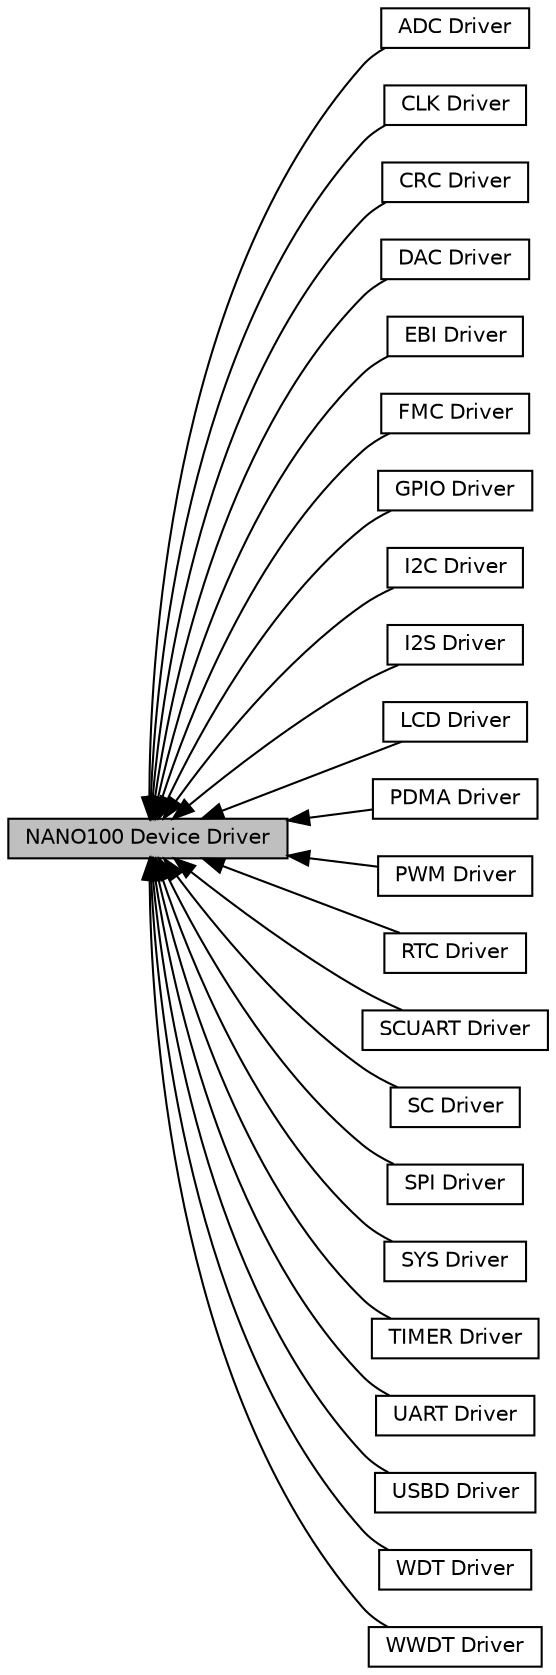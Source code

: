 digraph "NANO100 Device Driver"
{
  edge [fontname="Helvetica",fontsize="10",labelfontname="Helvetica",labelfontsize="10"];
  node [fontname="Helvetica",fontsize="10",shape=box];
  rankdir=LR;
  Node2 [label="ADC Driver",height=0.2,width=0.4,color="black", fillcolor="white", style="filled",URL="$df/dcc/group___n_a_n_o100___a_d_c___driver.html",tooltip=" "];
  Node3 [label="CLK Driver",height=0.2,width=0.4,color="black", fillcolor="white", style="filled",URL="$d3/d0b/group___n_a_n_o100___c_l_k___driver.html",tooltip=" "];
  Node4 [label="CRC Driver",height=0.2,width=0.4,color="black", fillcolor="white", style="filled",URL="$d2/d25/group___n_a_n_o100___c_r_c___driver.html",tooltip=" "];
  Node5 [label="DAC Driver",height=0.2,width=0.4,color="black", fillcolor="white", style="filled",URL="$d0/d82/group___n_a_n_o100___d_a_c___driver.html",tooltip=" "];
  Node1 [label="NANO100 Device Driver",height=0.2,width=0.4,color="black", fillcolor="grey75", style="filled", fontcolor="black",tooltip=" "];
  Node6 [label="EBI Driver",height=0.2,width=0.4,color="black", fillcolor="white", style="filled",URL="$de/d1c/group___n_a_n_o100___e_b_i___driver.html",tooltip=" "];
  Node7 [label="FMC Driver",height=0.2,width=0.4,color="black", fillcolor="white", style="filled",URL="$dc/d6b/group___n_a_n_o100___f_m_c___driver.html",tooltip=" "];
  Node8 [label="GPIO Driver",height=0.2,width=0.4,color="black", fillcolor="white", style="filled",URL="$d9/d0d/group___n_a_n_o100___g_p_i_o___driver.html",tooltip=" "];
  Node9 [label="I2C Driver",height=0.2,width=0.4,color="black", fillcolor="white", style="filled",URL="$d8/d0a/group___n_a_n_o100___i2_c___driver.html",tooltip=" "];
  Node10 [label="I2S Driver",height=0.2,width=0.4,color="black", fillcolor="white", style="filled",URL="$dc/df5/group___n_a_n_o100___i2_s___driver.html",tooltip=" "];
  Node11 [label="LCD Driver",height=0.2,width=0.4,color="black", fillcolor="white", style="filled",URL="$de/db2/group___n_a_n_o100___l_c_d___driver.html",tooltip=" "];
  Node12 [label="PDMA Driver",height=0.2,width=0.4,color="black", fillcolor="white", style="filled",URL="$df/df8/group___n_a_n_o100___p_d_m_a___driver.html",tooltip=" "];
  Node13 [label="PWM Driver",height=0.2,width=0.4,color="black", fillcolor="white", style="filled",URL="$db/da7/group___n_a_n_o100___p_w_m___driver.html",tooltip=" "];
  Node14 [label="RTC Driver",height=0.2,width=0.4,color="black", fillcolor="white", style="filled",URL="$d6/d26/group___n_a_n_o100___r_t_c___driver.html",tooltip=" "];
  Node16 [label="SCUART Driver",height=0.2,width=0.4,color="black", fillcolor="white", style="filled",URL="$d8/d0d/group___n_a_n_o100___s_c_u_a_r_t___driver.html",tooltip=" "];
  Node15 [label="SC Driver",height=0.2,width=0.4,color="black", fillcolor="white", style="filled",URL="$d5/d20/group___n_a_n_o100___s_c___driver.html",tooltip=" "];
  Node17 [label="SPI Driver",height=0.2,width=0.4,color="black", fillcolor="white", style="filled",URL="$dd/dd9/group___n_a_n_o100___s_p_i___driver.html",tooltip=" "];
  Node18 [label="SYS Driver",height=0.2,width=0.4,color="black", fillcolor="white", style="filled",URL="$d2/df4/group___n_a_n_o100___s_y_s___driver.html",tooltip=" "];
  Node19 [label="TIMER Driver",height=0.2,width=0.4,color="black", fillcolor="white", style="filled",URL="$d4/d3b/group___n_a_n_o100___t_i_m_e_r___driver.html",tooltip=" "];
  Node20 [label="UART Driver",height=0.2,width=0.4,color="black", fillcolor="white", style="filled",URL="$d1/da5/group___n_a_n_o100___u_a_r_t___driver.html",tooltip=" "];
  Node21 [label="USBD Driver",height=0.2,width=0.4,color="black", fillcolor="white", style="filled",URL="$de/ddf/group___n_a_n_o100___u_s_b_d___driver.html",tooltip=" "];
  Node22 [label="WDT Driver",height=0.2,width=0.4,color="black", fillcolor="white", style="filled",URL="$df/d7f/group___n_a_n_o100___w_d_t___driver.html",tooltip=" "];
  Node23 [label="WWDT Driver",height=0.2,width=0.4,color="black", fillcolor="white", style="filled",URL="$d6/d5c/group___n_a_n_o100___w_w_d_t___driver.html",tooltip=" "];
  Node1->Node2 [shape=plaintext, dir="back", style="solid"];
  Node1->Node3 [shape=plaintext, dir="back", style="solid"];
  Node1->Node4 [shape=plaintext, dir="back", style="solid"];
  Node1->Node5 [shape=plaintext, dir="back", style="solid"];
  Node1->Node6 [shape=plaintext, dir="back", style="solid"];
  Node1->Node7 [shape=plaintext, dir="back", style="solid"];
  Node1->Node8 [shape=plaintext, dir="back", style="solid"];
  Node1->Node9 [shape=plaintext, dir="back", style="solid"];
  Node1->Node10 [shape=plaintext, dir="back", style="solid"];
  Node1->Node11 [shape=plaintext, dir="back", style="solid"];
  Node1->Node12 [shape=plaintext, dir="back", style="solid"];
  Node1->Node13 [shape=plaintext, dir="back", style="solid"];
  Node1->Node14 [shape=plaintext, dir="back", style="solid"];
  Node1->Node15 [shape=plaintext, dir="back", style="solid"];
  Node1->Node16 [shape=plaintext, dir="back", style="solid"];
  Node1->Node17 [shape=plaintext, dir="back", style="solid"];
  Node1->Node18 [shape=plaintext, dir="back", style="solid"];
  Node1->Node19 [shape=plaintext, dir="back", style="solid"];
  Node1->Node20 [shape=plaintext, dir="back", style="solid"];
  Node1->Node21 [shape=plaintext, dir="back", style="solid"];
  Node1->Node22 [shape=plaintext, dir="back", style="solid"];
  Node1->Node23 [shape=plaintext, dir="back", style="solid"];
}
